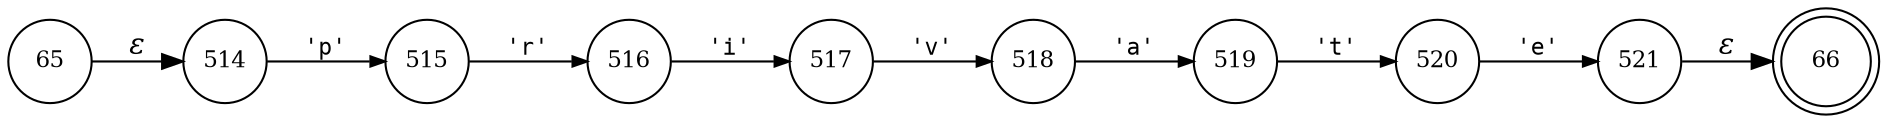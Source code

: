 digraph ATN {
rankdir=LR;
s66[fontsize=11, label="66", shape=doublecircle, fixedsize=true, width=.6];
s65[fontsize=11,label="65", shape=circle, fixedsize=true, width=.55, peripheries=1];
s514[fontsize=11,label="514", shape=circle, fixedsize=true, width=.55, peripheries=1];
s515[fontsize=11,label="515", shape=circle, fixedsize=true, width=.55, peripheries=1];
s516[fontsize=11,label="516", shape=circle, fixedsize=true, width=.55, peripheries=1];
s517[fontsize=11,label="517", shape=circle, fixedsize=true, width=.55, peripheries=1];
s518[fontsize=11,label="518", shape=circle, fixedsize=true, width=.55, peripheries=1];
s519[fontsize=11,label="519", shape=circle, fixedsize=true, width=.55, peripheries=1];
s520[fontsize=11,label="520", shape=circle, fixedsize=true, width=.55, peripheries=1];
s521[fontsize=11,label="521", shape=circle, fixedsize=true, width=.55, peripheries=1];
s65 -> s514 [fontname="Times-Italic", label="&epsilon;"];
s514 -> s515 [fontsize=11, fontname="Courier", arrowsize=.7, label = "'p'", arrowhead = normal];
s515 -> s516 [fontsize=11, fontname="Courier", arrowsize=.7, label = "'r'", arrowhead = normal];
s516 -> s517 [fontsize=11, fontname="Courier", arrowsize=.7, label = "'i'", arrowhead = normal];
s517 -> s518 [fontsize=11, fontname="Courier", arrowsize=.7, label = "'v'", arrowhead = normal];
s518 -> s519 [fontsize=11, fontname="Courier", arrowsize=.7, label = "'a'", arrowhead = normal];
s519 -> s520 [fontsize=11, fontname="Courier", arrowsize=.7, label = "'t'", arrowhead = normal];
s520 -> s521 [fontsize=11, fontname="Courier", arrowsize=.7, label = "'e'", arrowhead = normal];
s521 -> s66 [fontname="Times-Italic", label="&epsilon;"];
}